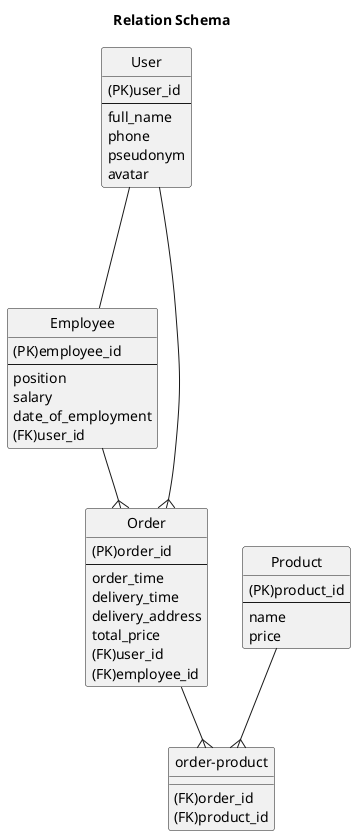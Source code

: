 @startuml
title Relation Schema
hide circle
entity "User" as us {
  (PK)user_id
  --
  full_name
  phone
  pseudonym
  avatar
}

entity "Employee" as emp {
  (PK)employee_id
  --
  position
  salary
  date_of_employment
  (FK)user_id
}

entity "Order" as ord {
  (PK)order_id
  --
  order_time
  delivery_time
  delivery_address
  total_price
  (FK)user_id
  (FK)employee_id
}

entity "Product" as prod {
  (PK)product_id
  --
  name
  price
}

entity "order-product" as ord_prod {
  (FK)order_id
  (FK)product_id
}

us --- emp
us --{ ord
emp --{ ord
prod --{ ord_prod
ord --{ ord_prod

@enduml

